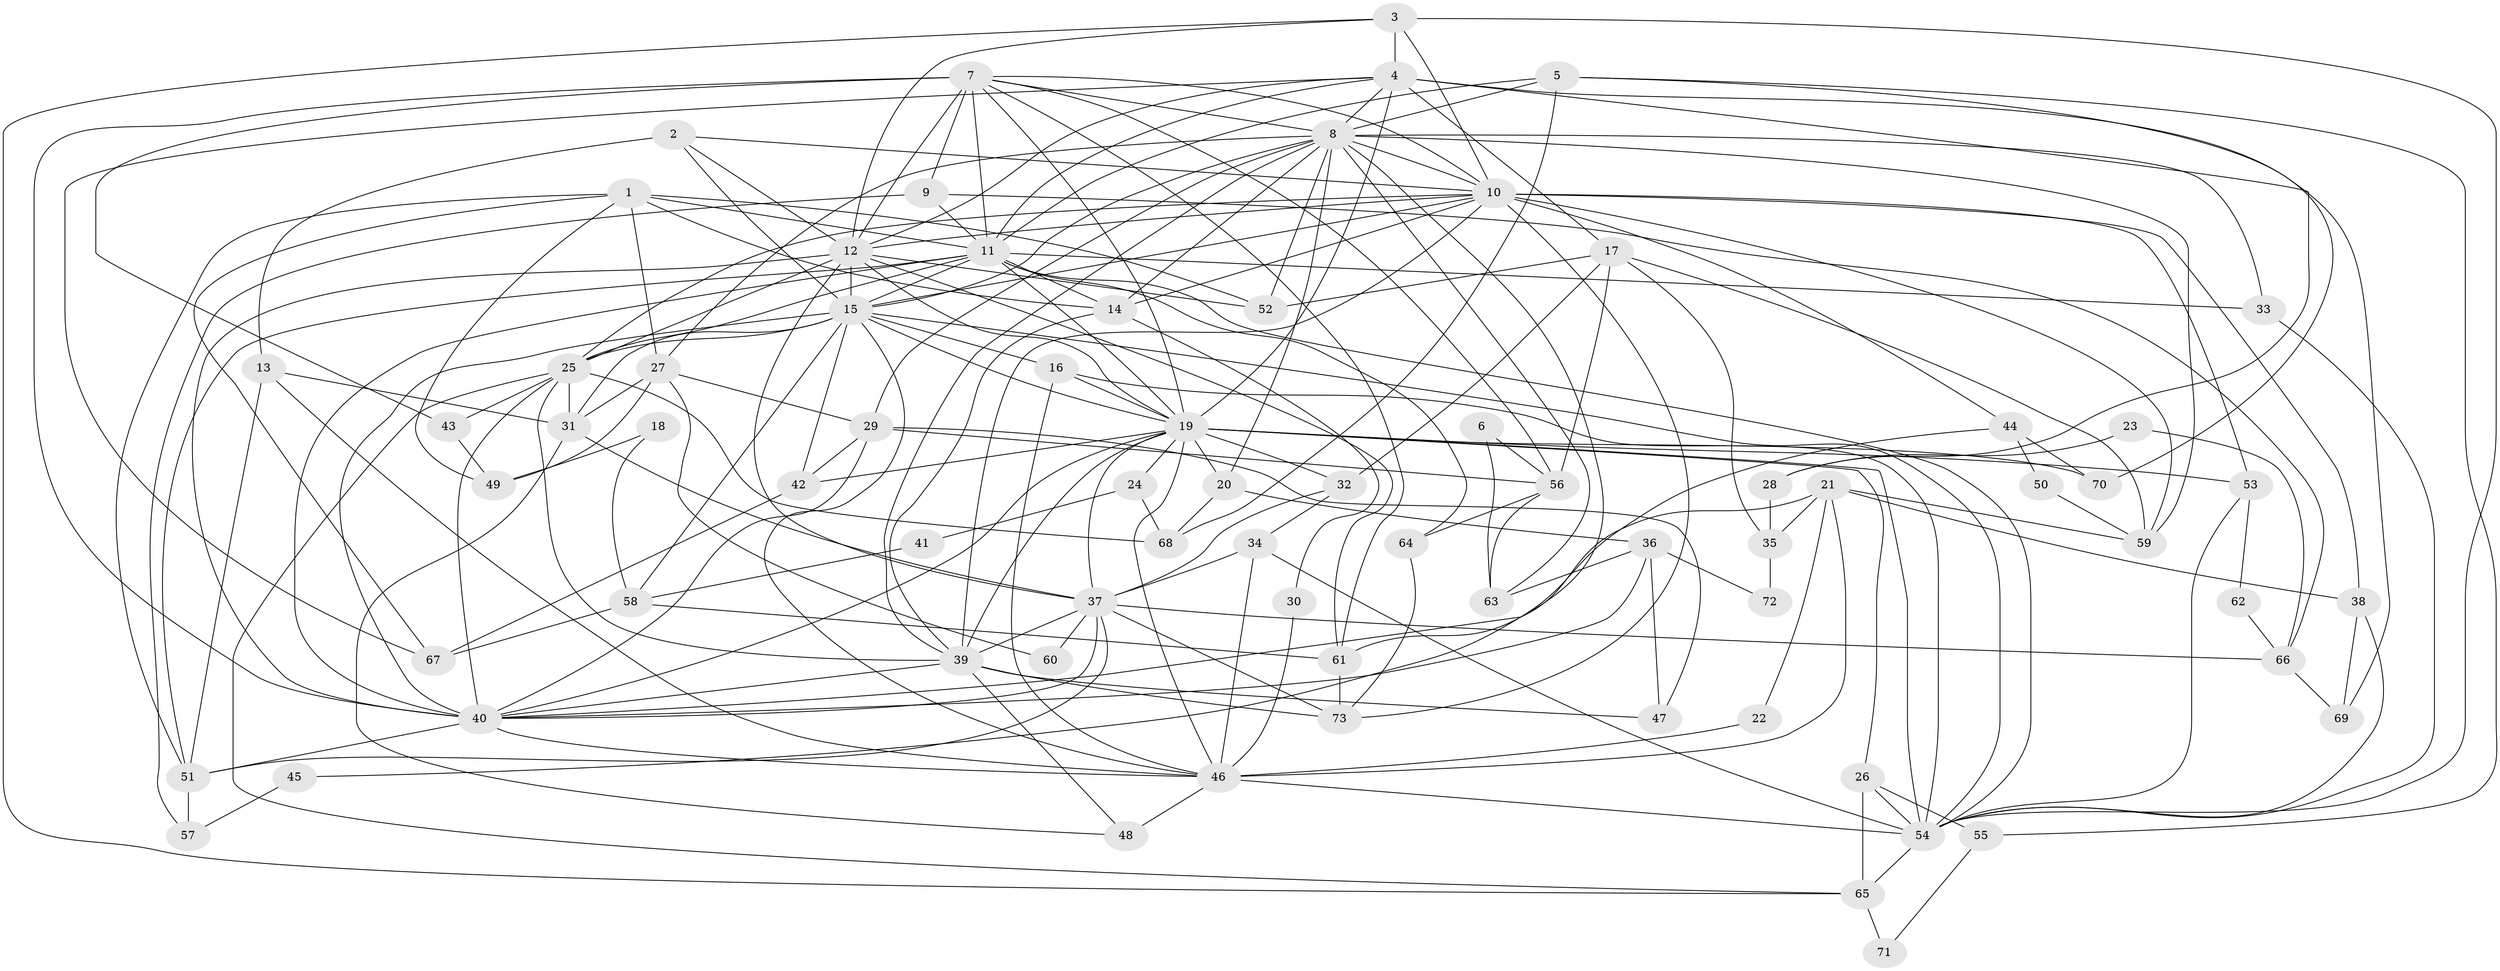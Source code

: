 // original degree distribution, {2: 0.13793103448275862, 3: 0.23448275862068965, 4: 0.27586206896551724, 5: 0.23448275862068965, 6: 0.0896551724137931, 7: 0.020689655172413793, 9: 0.006896551724137931}
// Generated by graph-tools (version 1.1) at 2025/36/03/09/25 02:36:04]
// undirected, 73 vertices, 201 edges
graph export_dot {
graph [start="1"]
  node [color=gray90,style=filled];
  1;
  2;
  3;
  4;
  5;
  6;
  7;
  8;
  9;
  10;
  11;
  12;
  13;
  14;
  15;
  16;
  17;
  18;
  19;
  20;
  21;
  22;
  23;
  24;
  25;
  26;
  27;
  28;
  29;
  30;
  31;
  32;
  33;
  34;
  35;
  36;
  37;
  38;
  39;
  40;
  41;
  42;
  43;
  44;
  45;
  46;
  47;
  48;
  49;
  50;
  51;
  52;
  53;
  54;
  55;
  56;
  57;
  58;
  59;
  60;
  61;
  62;
  63;
  64;
  65;
  66;
  67;
  68;
  69;
  70;
  71;
  72;
  73;
  1 -- 11 [weight=1.0];
  1 -- 14 [weight=1.0];
  1 -- 27 [weight=2.0];
  1 -- 49 [weight=1.0];
  1 -- 51 [weight=1.0];
  1 -- 52 [weight=1.0];
  1 -- 67 [weight=1.0];
  2 -- 10 [weight=1.0];
  2 -- 12 [weight=1.0];
  2 -- 13 [weight=1.0];
  2 -- 15 [weight=3.0];
  3 -- 4 [weight=1.0];
  3 -- 10 [weight=1.0];
  3 -- 12 [weight=1.0];
  3 -- 54 [weight=1.0];
  3 -- 65 [weight=1.0];
  4 -- 8 [weight=1.0];
  4 -- 11 [weight=1.0];
  4 -- 12 [weight=1.0];
  4 -- 17 [weight=1.0];
  4 -- 19 [weight=1.0];
  4 -- 28 [weight=1.0];
  4 -- 67 [weight=1.0];
  4 -- 69 [weight=1.0];
  5 -- 8 [weight=1.0];
  5 -- 11 [weight=1.0];
  5 -- 55 [weight=1.0];
  5 -- 68 [weight=1.0];
  5 -- 70 [weight=1.0];
  6 -- 56 [weight=1.0];
  6 -- 63 [weight=1.0];
  7 -- 8 [weight=1.0];
  7 -- 9 [weight=2.0];
  7 -- 10 [weight=1.0];
  7 -- 11 [weight=1.0];
  7 -- 12 [weight=2.0];
  7 -- 19 [weight=2.0];
  7 -- 40 [weight=1.0];
  7 -- 43 [weight=1.0];
  7 -- 56 [weight=1.0];
  7 -- 61 [weight=1.0];
  8 -- 10 [weight=1.0];
  8 -- 14 [weight=2.0];
  8 -- 15 [weight=1.0];
  8 -- 20 [weight=1.0];
  8 -- 27 [weight=1.0];
  8 -- 29 [weight=1.0];
  8 -- 33 [weight=1.0];
  8 -- 39 [weight=1.0];
  8 -- 52 [weight=1.0];
  8 -- 59 [weight=1.0];
  8 -- 61 [weight=1.0];
  8 -- 63 [weight=1.0];
  9 -- 11 [weight=1.0];
  9 -- 57 [weight=1.0];
  9 -- 66 [weight=1.0];
  10 -- 12 [weight=1.0];
  10 -- 14 [weight=1.0];
  10 -- 15 [weight=1.0];
  10 -- 25 [weight=1.0];
  10 -- 38 [weight=1.0];
  10 -- 39 [weight=1.0];
  10 -- 44 [weight=1.0];
  10 -- 53 [weight=1.0];
  10 -- 59 [weight=1.0];
  10 -- 73 [weight=1.0];
  11 -- 14 [weight=1.0];
  11 -- 15 [weight=1.0];
  11 -- 19 [weight=1.0];
  11 -- 25 [weight=1.0];
  11 -- 33 [weight=1.0];
  11 -- 40 [weight=1.0];
  11 -- 51 [weight=1.0];
  11 -- 54 [weight=1.0];
  11 -- 64 [weight=1.0];
  12 -- 15 [weight=2.0];
  12 -- 19 [weight=1.0];
  12 -- 25 [weight=1.0];
  12 -- 37 [weight=1.0];
  12 -- 40 [weight=1.0];
  12 -- 52 [weight=2.0];
  12 -- 61 [weight=1.0];
  13 -- 31 [weight=1.0];
  13 -- 46 [weight=1.0];
  13 -- 51 [weight=1.0];
  14 -- 30 [weight=1.0];
  14 -- 39 [weight=1.0];
  15 -- 16 [weight=1.0];
  15 -- 19 [weight=1.0];
  15 -- 25 [weight=1.0];
  15 -- 31 [weight=1.0];
  15 -- 40 [weight=1.0];
  15 -- 42 [weight=1.0];
  15 -- 46 [weight=1.0];
  15 -- 54 [weight=1.0];
  15 -- 58 [weight=1.0];
  16 -- 19 [weight=1.0];
  16 -- 46 [weight=1.0];
  16 -- 54 [weight=2.0];
  17 -- 32 [weight=1.0];
  17 -- 35 [weight=1.0];
  17 -- 52 [weight=1.0];
  17 -- 56 [weight=1.0];
  17 -- 59 [weight=1.0];
  18 -- 49 [weight=1.0];
  18 -- 58 [weight=1.0];
  19 -- 20 [weight=1.0];
  19 -- 24 [weight=1.0];
  19 -- 26 [weight=1.0];
  19 -- 32 [weight=1.0];
  19 -- 37 [weight=1.0];
  19 -- 39 [weight=1.0];
  19 -- 40 [weight=1.0];
  19 -- 42 [weight=1.0];
  19 -- 46 [weight=1.0];
  19 -- 53 [weight=1.0];
  19 -- 54 [weight=2.0];
  19 -- 70 [weight=1.0];
  20 -- 36 [weight=1.0];
  20 -- 68 [weight=1.0];
  21 -- 22 [weight=1.0];
  21 -- 35 [weight=1.0];
  21 -- 38 [weight=1.0];
  21 -- 40 [weight=1.0];
  21 -- 46 [weight=1.0];
  21 -- 59 [weight=1.0];
  22 -- 46 [weight=1.0];
  23 -- 28 [weight=1.0];
  23 -- 66 [weight=1.0];
  24 -- 41 [weight=1.0];
  24 -- 68 [weight=1.0];
  25 -- 31 [weight=2.0];
  25 -- 39 [weight=1.0];
  25 -- 40 [weight=1.0];
  25 -- 43 [weight=1.0];
  25 -- 65 [weight=1.0];
  25 -- 68 [weight=1.0];
  26 -- 54 [weight=2.0];
  26 -- 55 [weight=1.0];
  26 -- 65 [weight=1.0];
  27 -- 29 [weight=1.0];
  27 -- 31 [weight=1.0];
  27 -- 49 [weight=1.0];
  27 -- 60 [weight=1.0];
  28 -- 35 [weight=1.0];
  29 -- 40 [weight=1.0];
  29 -- 42 [weight=1.0];
  29 -- 47 [weight=1.0];
  29 -- 56 [weight=1.0];
  30 -- 46 [weight=1.0];
  31 -- 37 [weight=1.0];
  31 -- 48 [weight=1.0];
  32 -- 34 [weight=1.0];
  32 -- 37 [weight=1.0];
  33 -- 54 [weight=1.0];
  34 -- 37 [weight=1.0];
  34 -- 46 [weight=2.0];
  34 -- 54 [weight=1.0];
  35 -- 72 [weight=1.0];
  36 -- 40 [weight=1.0];
  36 -- 47 [weight=1.0];
  36 -- 63 [weight=1.0];
  36 -- 72 [weight=1.0];
  37 -- 39 [weight=1.0];
  37 -- 40 [weight=1.0];
  37 -- 51 [weight=1.0];
  37 -- 60 [weight=1.0];
  37 -- 66 [weight=1.0];
  37 -- 73 [weight=1.0];
  38 -- 54 [weight=1.0];
  38 -- 69 [weight=1.0];
  39 -- 40 [weight=2.0];
  39 -- 47 [weight=1.0];
  39 -- 48 [weight=1.0];
  39 -- 73 [weight=1.0];
  40 -- 46 [weight=1.0];
  40 -- 51 [weight=1.0];
  41 -- 58 [weight=1.0];
  42 -- 67 [weight=1.0];
  43 -- 49 [weight=1.0];
  44 -- 45 [weight=1.0];
  44 -- 50 [weight=1.0];
  44 -- 70 [weight=1.0];
  45 -- 57 [weight=1.0];
  46 -- 48 [weight=1.0];
  46 -- 54 [weight=1.0];
  50 -- 59 [weight=1.0];
  51 -- 57 [weight=1.0];
  53 -- 54 [weight=1.0];
  53 -- 62 [weight=1.0];
  54 -- 65 [weight=1.0];
  55 -- 71 [weight=1.0];
  56 -- 63 [weight=1.0];
  56 -- 64 [weight=1.0];
  58 -- 61 [weight=1.0];
  58 -- 67 [weight=1.0];
  61 -- 73 [weight=1.0];
  62 -- 66 [weight=1.0];
  64 -- 73 [weight=1.0];
  65 -- 71 [weight=1.0];
  66 -- 69 [weight=1.0];
}
